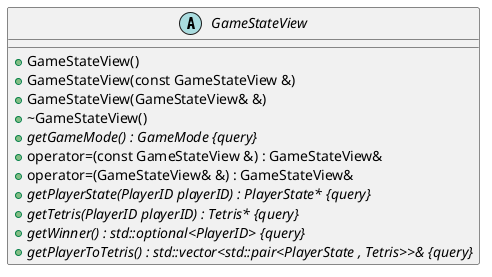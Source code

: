 @startuml GameStateViewClass

abstract class GameStateView {
	+GameStateView()
	+GameStateView(const GameStateView &)
	+GameStateView(GameStateView& &)
	+~GameStateView()
	+{abstract} getGameMode() : GameMode {query}
	+operator=(const GameStateView &) : GameStateView&
	+operator=(GameStateView& &) : GameStateView&
	+{abstract} getPlayerState(PlayerID playerID) : PlayerState* {query}
	+{abstract} getTetris(PlayerID playerID) : Tetris* {query}
	+{abstract} getWinner() : std::optional<PlayerID> {query}
	+{abstract} getPlayerToTetris() : std::vector<std::pair<PlayerState , Tetris>>& {query}
}


@enduml